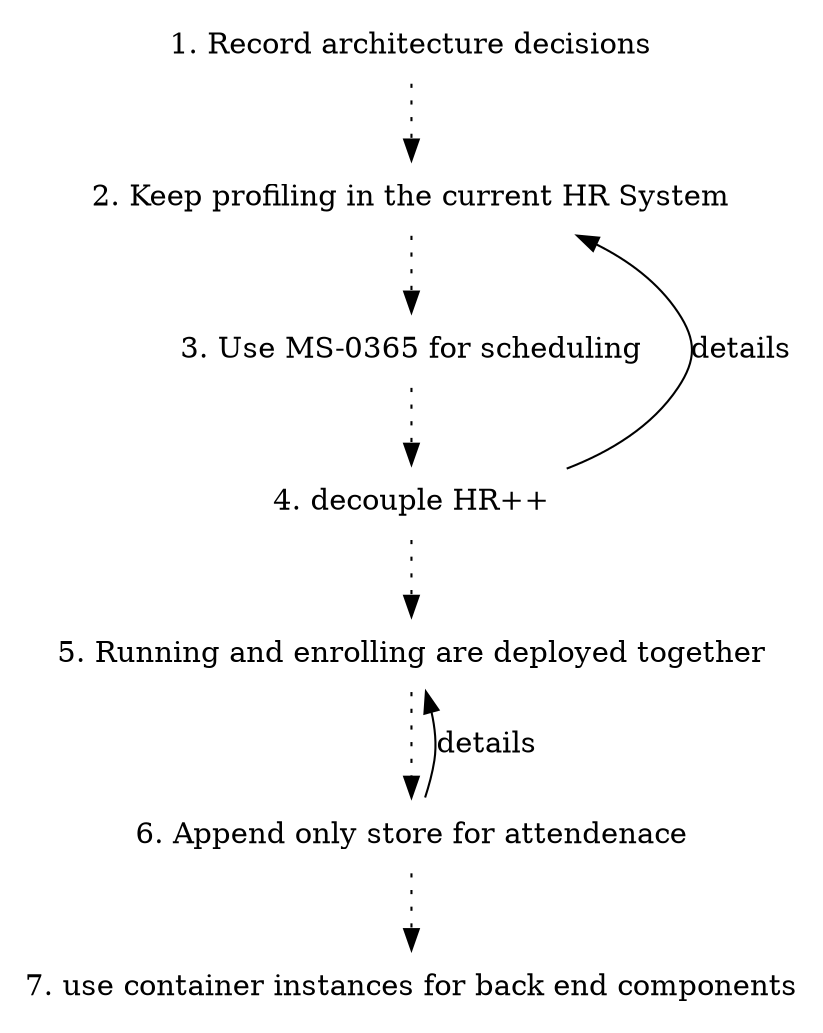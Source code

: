 digraph {
  node [shape=plaintext];
  subgraph {
    _1 [label="1. Record architecture decisions"; URL="0001-record-architecture-decisions.html"];
    _2 [label="2. Keep profiling in the current HR System"; URL="0002-keep-profiling-in-the-current-hr-system.html"];
    _1 -> _2 [style="dotted", weight=1];
    _3 [label="3. Use MS-0365 for scheduling"; URL="0003-use-ms-0365-for-scheduling.html"];
    _2 -> _3 [style="dotted", weight=1];
    _4 [label="4. decouple HR++"; URL="0004-decouple-hr.html"];
    _3 -> _4 [style="dotted", weight=1];
    _5 [label="5. Running and enrolling are deployed together"; URL="0005-running-and-enrolling-are-deployed-together.html"];
    _4 -> _5 [style="dotted", weight=1];
    _6 [label="6. Append only store for attendenace"; URL="0006-append-only-store-for-attendenace.html"];
    _5 -> _6 [style="dotted", weight=1];
    _7 [label="7. use container instances for back end components"; URL="0007-use-container-instances-for-back-end-components.html"];
    _6 -> _7 [style="dotted", weight=1];
  }
  _4 -> _2 [label="details", weight=0]
  _6 -> _5 [label="details", weight=0]
}
